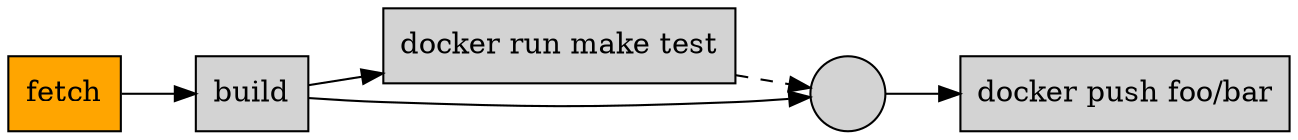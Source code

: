 digraph pipeline {
  node [shape="box"]
  rankdir=LR
  n4 [label="fetch",fillcolor="orange",style="filled"]
  n3 [label="build",fillcolor="lightgray",style="filled"]
  n4 -> n3
  n2 [label="docker run make test",fillcolor="lightgray",style="filled"]
  n3 -> n2
  n1 [label="",fillcolor="lightgray",style="filled",shape="circle"]
  n2 -> n1 [style="dashed"]
  n3 -> n1
  n0 [label="docker push foo/bar",fillcolor="lightgray",style="filled"]
  n1 -> n0
  }
